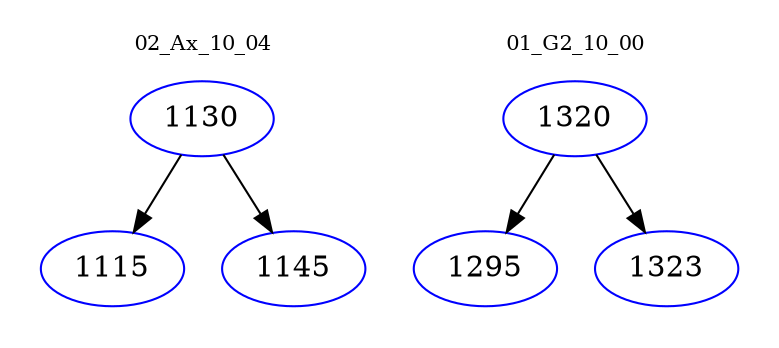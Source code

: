 digraph{
subgraph cluster_0 {
color = white
label = "02_Ax_10_04";
fontsize=10;
T0_1130 [label="1130", color="blue"]
T0_1130 -> T0_1115 [color="black"]
T0_1115 [label="1115", color="blue"]
T0_1130 -> T0_1145 [color="black"]
T0_1145 [label="1145", color="blue"]
}
subgraph cluster_1 {
color = white
label = "01_G2_10_00";
fontsize=10;
T1_1320 [label="1320", color="blue"]
T1_1320 -> T1_1295 [color="black"]
T1_1295 [label="1295", color="blue"]
T1_1320 -> T1_1323 [color="black"]
T1_1323 [label="1323", color="blue"]
}
}
